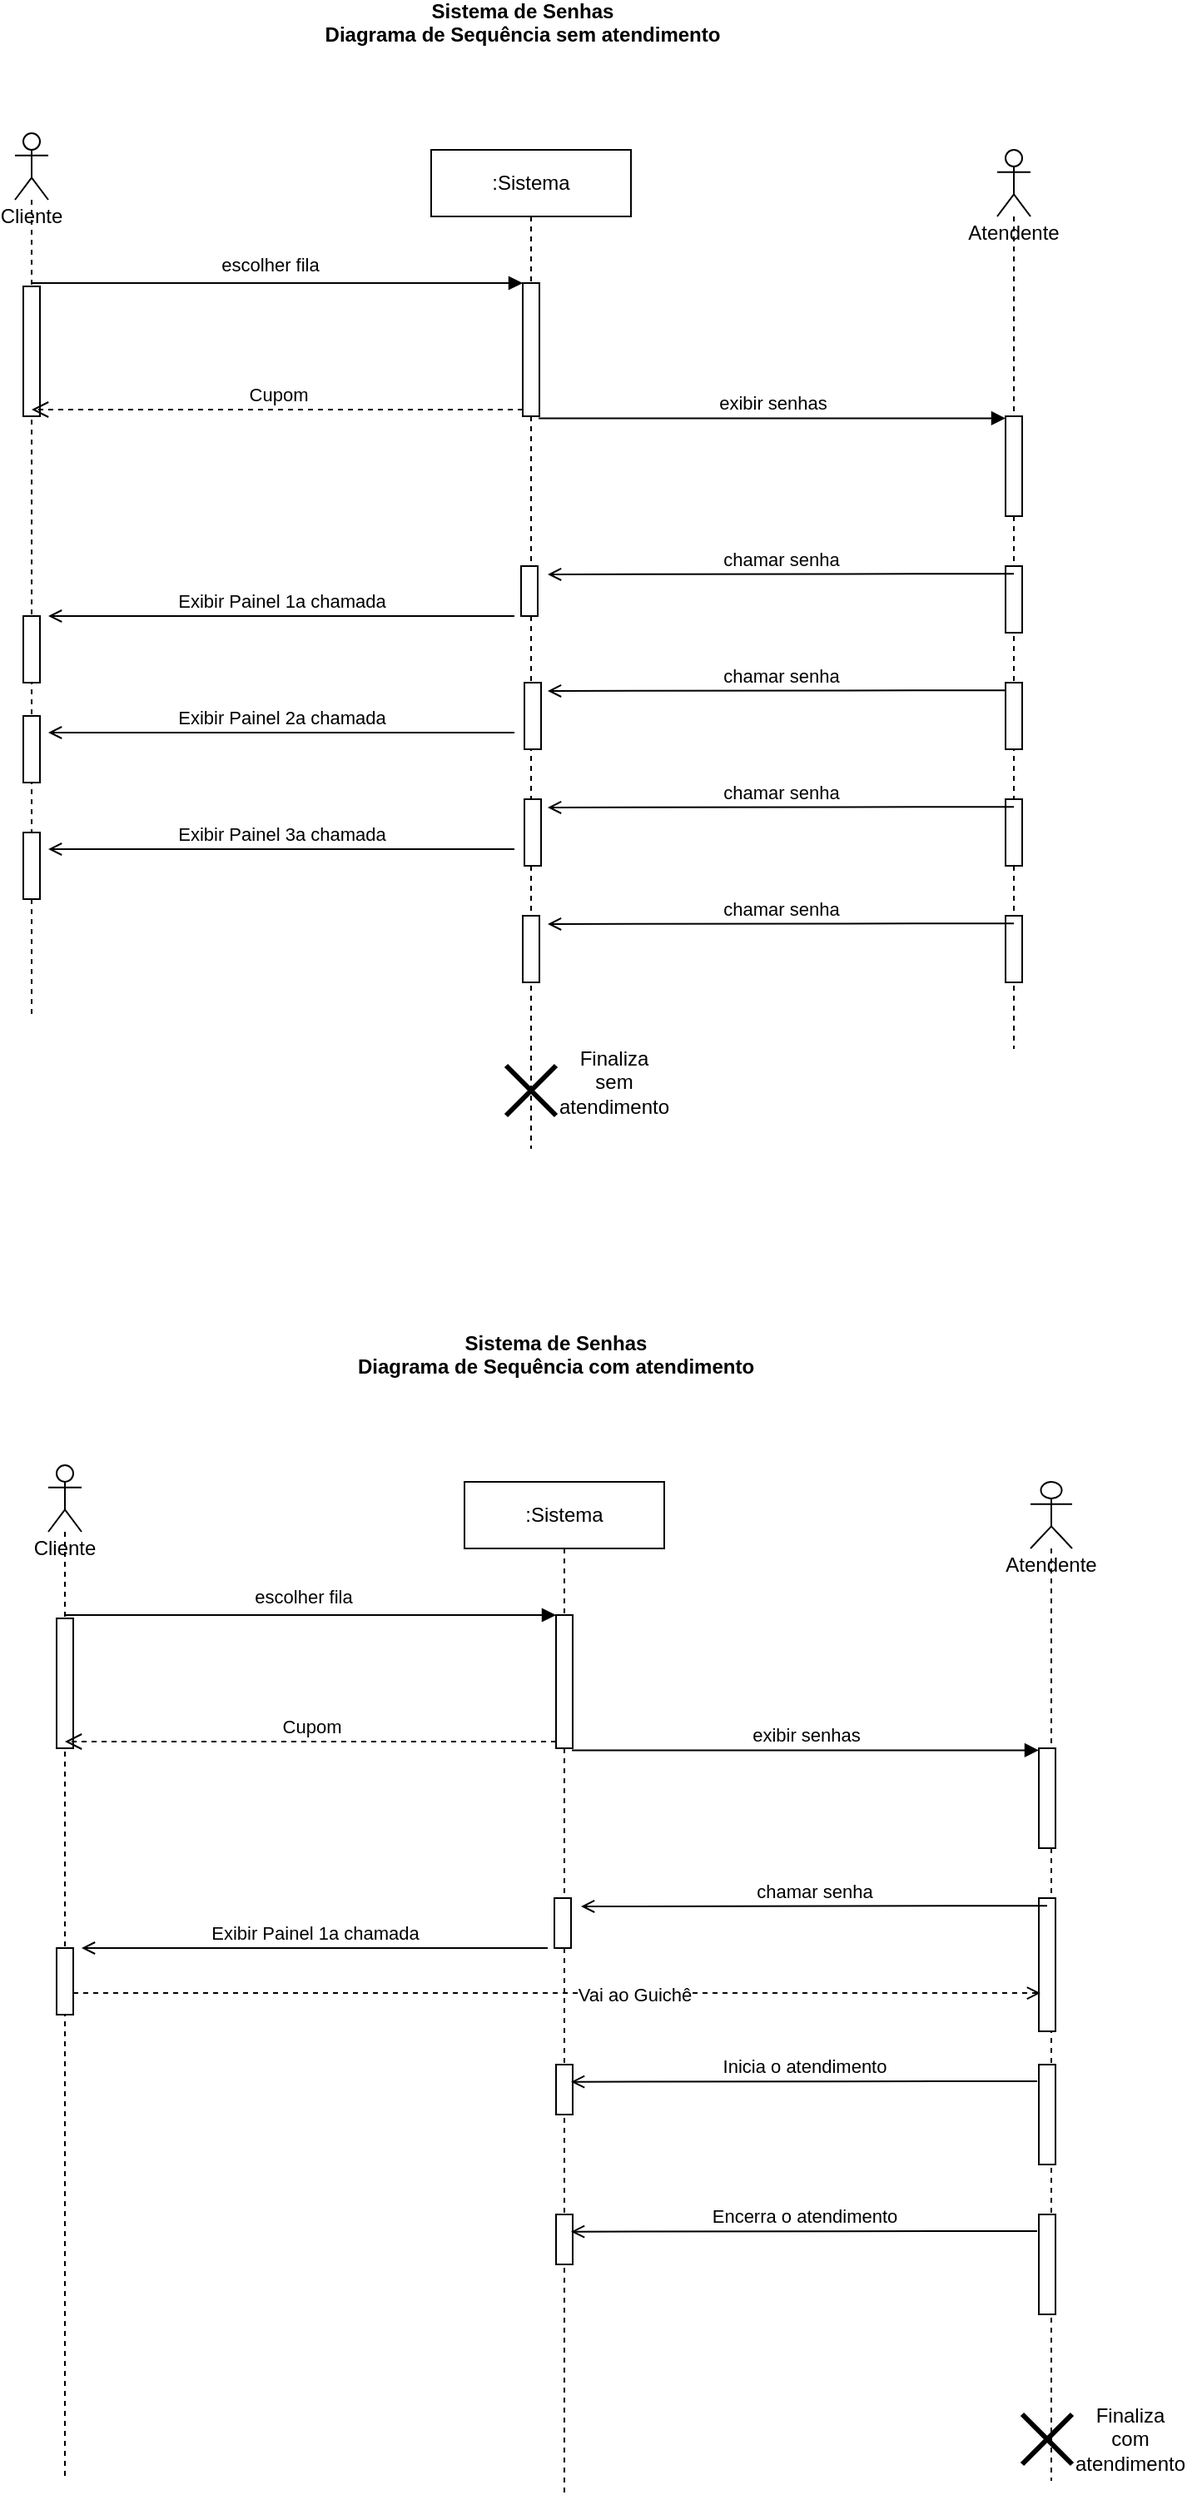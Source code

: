 <mxfile version="14.4.6" type="github"><diagram id="7jeqR_YzqMH_IuJySD4x" name="Page-1"><mxGraphModel dx="1381" dy="764" grid="1" gridSize="10" guides="1" tooltips="1" connect="1" arrows="1" fold="1" page="1" pageScale="1" pageWidth="827" pageHeight="1169" math="0" shadow="0"><root><mxCell id="0"/><mxCell id="1" parent="0"/><mxCell id="twbpketrFz4by-CX8msQ-35" value="Cliente" style="shape=umlLifeline;participant=umlActor;perimeter=lifelinePerimeter;whiteSpace=wrap;html=1;container=1;collapsible=0;recursiveResize=0;verticalAlign=top;spacingTop=36;outlineConnect=0;" vertex="1" parent="1"><mxGeometry x="120" y="110" width="20" height="530" as="geometry"/></mxCell><mxCell id="twbpketrFz4by-CX8msQ-36" value="" style="html=1;points=[];perimeter=orthogonalPerimeter;" vertex="1" parent="twbpketrFz4by-CX8msQ-35"><mxGeometry x="5" y="92" width="10" height="78" as="geometry"/></mxCell><mxCell id="twbpketrFz4by-CX8msQ-37" value="" style="html=1;points=[];perimeter=orthogonalPerimeter;" vertex="1" parent="twbpketrFz4by-CX8msQ-35"><mxGeometry x="5" y="290" width="10" height="40" as="geometry"/></mxCell><mxCell id="twbpketrFz4by-CX8msQ-60" value="" style="html=1;points=[];perimeter=orthogonalPerimeter;" vertex="1" parent="twbpketrFz4by-CX8msQ-35"><mxGeometry x="5" y="350" width="10" height="40" as="geometry"/></mxCell><mxCell id="twbpketrFz4by-CX8msQ-59" value="" style="html=1;points=[];perimeter=orthogonalPerimeter;" vertex="1" parent="twbpketrFz4by-CX8msQ-35"><mxGeometry x="5" y="420" width="10" height="40" as="geometry"/></mxCell><mxCell id="twbpketrFz4by-CX8msQ-38" value="Sistema de Senhas&#10;Diagrama de Sequência sem atendimento" style="text;align=center;fontStyle=1;verticalAlign=middle;spacingLeft=3;spacingRight=3;strokeColor=none;rotatable=0;points=[[0,0.5],[1,0.5]];portConstraint=eastwest;" vertex="1" parent="1"><mxGeometry x="190" y="30" width="470" height="26" as="geometry"/></mxCell><mxCell id="twbpketrFz4by-CX8msQ-39" value="Atendente" style="shape=umlLifeline;participant=umlActor;perimeter=lifelinePerimeter;whiteSpace=wrap;html=1;container=1;collapsible=0;recursiveResize=0;verticalAlign=top;spacingTop=36;outlineConnect=0;" vertex="1" parent="1"><mxGeometry x="710" y="120" width="20" height="540" as="geometry"/></mxCell><mxCell id="twbpketrFz4by-CX8msQ-40" value="" style="html=1;points=[];perimeter=orthogonalPerimeter;" vertex="1" parent="twbpketrFz4by-CX8msQ-39"><mxGeometry x="5" y="160" width="10" height="60" as="geometry"/></mxCell><mxCell id="twbpketrFz4by-CX8msQ-41" value="" style="html=1;points=[];perimeter=orthogonalPerimeter;" vertex="1" parent="twbpketrFz4by-CX8msQ-39"><mxGeometry x="5" y="250" width="10" height="40" as="geometry"/></mxCell><mxCell id="twbpketrFz4by-CX8msQ-55" value="" style="html=1;points=[];perimeter=orthogonalPerimeter;" vertex="1" parent="twbpketrFz4by-CX8msQ-39"><mxGeometry x="5" y="390" width="10" height="40" as="geometry"/></mxCell><mxCell id="twbpketrFz4by-CX8msQ-56" value="chamar senha" style="html=1;verticalAlign=bottom;endArrow=none;startArrow=open;startFill=0;endFill=0;" edge="1" parent="twbpketrFz4by-CX8msQ-39"><mxGeometry width="80" relative="1" as="geometry"><mxPoint x="-270" y="395" as="sourcePoint"/><mxPoint x="10" y="394.66" as="targetPoint"/><Array as="points"><mxPoint x="-40" y="394.66"/><mxPoint x="-20" y="394.66"/></Array></mxGeometry></mxCell><mxCell id="twbpketrFz4by-CX8msQ-57" value="Exibir Painel 3a chamada" style="html=1;verticalAlign=bottom;endArrow=none;startArrow=open;startFill=0;endFill=0;" edge="1" parent="twbpketrFz4by-CX8msQ-39"><mxGeometry width="80" relative="1" as="geometry"><mxPoint x="-570" y="420" as="sourcePoint"/><mxPoint x="-290" y="420" as="targetPoint"/><Array as="points"><mxPoint x="-321" y="420"/><mxPoint x="-301" y="420"/></Array></mxGeometry></mxCell><mxCell id="twbpketrFz4by-CX8msQ-53" value="chamar senha" style="html=1;verticalAlign=bottom;endArrow=none;startArrow=open;startFill=0;endFill=0;" edge="1" parent="twbpketrFz4by-CX8msQ-39"><mxGeometry width="80" relative="1" as="geometry"><mxPoint x="-270" y="325" as="sourcePoint"/><mxPoint x="10" y="324.66" as="targetPoint"/><Array as="points"><mxPoint x="-40" y="324.66"/><mxPoint x="-20" y="324.66"/></Array></mxGeometry></mxCell><mxCell id="twbpketrFz4by-CX8msQ-52" value="" style="html=1;points=[];perimeter=orthogonalPerimeter;" vertex="1" parent="twbpketrFz4by-CX8msQ-39"><mxGeometry x="5" y="320" width="10" height="40" as="geometry"/></mxCell><mxCell id="twbpketrFz4by-CX8msQ-54" value="Exibir Painel 2a chamada" style="html=1;verticalAlign=bottom;endArrow=none;startArrow=open;startFill=0;endFill=0;" edge="1" parent="twbpketrFz4by-CX8msQ-39"><mxGeometry width="80" relative="1" as="geometry"><mxPoint x="-570" y="350" as="sourcePoint"/><mxPoint x="-290" y="350" as="targetPoint"/><Array as="points"><mxPoint x="-321" y="350"/><mxPoint x="-301" y="350"/></Array></mxGeometry></mxCell><mxCell id="twbpketrFz4by-CX8msQ-70" value="" style="html=1;points=[];perimeter=orthogonalPerimeter;" vertex="1" parent="twbpketrFz4by-CX8msQ-39"><mxGeometry x="5" y="460" width="10" height="40" as="geometry"/></mxCell><mxCell id="twbpketrFz4by-CX8msQ-71" value="chamar senha" style="html=1;verticalAlign=bottom;endArrow=none;startArrow=open;startFill=0;endFill=0;" edge="1" parent="twbpketrFz4by-CX8msQ-39"><mxGeometry width="80" relative="1" as="geometry"><mxPoint x="-270" y="465" as="sourcePoint"/><mxPoint x="10" y="464.66" as="targetPoint"/><Array as="points"><mxPoint x="-40" y="464.66"/><mxPoint x="-20" y="464.66"/></Array></mxGeometry></mxCell><mxCell id="twbpketrFz4by-CX8msQ-42" value=":Sistema" style="shape=umlLifeline;perimeter=lifelinePerimeter;whiteSpace=wrap;html=1;container=1;collapsible=0;recursiveResize=0;outlineConnect=0;" vertex="1" parent="1"><mxGeometry x="370" y="120" width="120" height="600" as="geometry"/></mxCell><mxCell id="twbpketrFz4by-CX8msQ-43" value="" style="shape=umlDestroy;whiteSpace=wrap;html=1;strokeWidth=3;" vertex="1" parent="twbpketrFz4by-CX8msQ-42"><mxGeometry x="45" y="550" width="30" height="30" as="geometry"/></mxCell><mxCell id="twbpketrFz4by-CX8msQ-44" value="Finaliza sem atendimento" style="text;html=1;strokeColor=none;fillColor=none;align=center;verticalAlign=middle;whiteSpace=wrap;rounded=0;" vertex="1" parent="twbpketrFz4by-CX8msQ-42"><mxGeometry x="90" y="550" width="40" height="20" as="geometry"/></mxCell><mxCell id="twbpketrFz4by-CX8msQ-45" value="" style="html=1;points=[];perimeter=orthogonalPerimeter;" vertex="1" parent="twbpketrFz4by-CX8msQ-42"><mxGeometry x="55" y="80" width="10" height="80" as="geometry"/></mxCell><mxCell id="twbpketrFz4by-CX8msQ-61" value="" style="html=1;points=[];perimeter=orthogonalPerimeter;" vertex="1" parent="twbpketrFz4by-CX8msQ-42"><mxGeometry x="56" y="320" width="10" height="40" as="geometry"/></mxCell><mxCell id="twbpketrFz4by-CX8msQ-58" value="" style="html=1;points=[];perimeter=orthogonalPerimeter;" vertex="1" parent="twbpketrFz4by-CX8msQ-42"><mxGeometry x="56" y="390" width="10" height="40" as="geometry"/></mxCell><mxCell id="twbpketrFz4by-CX8msQ-72" value="" style="html=1;points=[];perimeter=orthogonalPerimeter;" vertex="1" parent="twbpketrFz4by-CX8msQ-42"><mxGeometry x="55" y="460" width="10" height="40" as="geometry"/></mxCell><mxCell id="twbpketrFz4by-CX8msQ-46" value="escolher fila" style="html=1;verticalAlign=bottom;endArrow=block;entryX=0;entryY=0;" edge="1" parent="1" source="twbpketrFz4by-CX8msQ-35" target="twbpketrFz4by-CX8msQ-45"><mxGeometry x="-0.029" y="2" relative="1" as="geometry"><mxPoint x="346" y="202" as="sourcePoint"/><mxPoint as="offset"/></mxGeometry></mxCell><mxCell id="twbpketrFz4by-CX8msQ-47" value="Cupom" style="html=1;verticalAlign=bottom;endArrow=open;dashed=1;endSize=8;exitX=0;exitY=0.95;" edge="1" parent="1" source="twbpketrFz4by-CX8msQ-45" target="twbpketrFz4by-CX8msQ-35"><mxGeometry relative="1" as="geometry"><mxPoint x="346" y="278" as="targetPoint"/></mxGeometry></mxCell><mxCell id="twbpketrFz4by-CX8msQ-48" value="exibir senhas" style="html=1;verticalAlign=bottom;startArrow=none;endArrow=block;startSize=8;exitX=0.952;exitY=1.015;exitDx=0;exitDy=0;exitPerimeter=0;startFill=0;" edge="1" parent="1" source="twbpketrFz4by-CX8msQ-45" target="twbpketrFz4by-CX8msQ-40"><mxGeometry relative="1" as="geometry"><mxPoint x="655" y="280" as="sourcePoint"/></mxGeometry></mxCell><mxCell id="twbpketrFz4by-CX8msQ-49" value="chamar senha" style="html=1;verticalAlign=bottom;endArrow=none;startArrow=open;startFill=0;endFill=0;" edge="1" parent="1"><mxGeometry width="80" relative="1" as="geometry"><mxPoint x="440" y="375" as="sourcePoint"/><mxPoint x="720" y="374.66" as="targetPoint"/><Array as="points"><mxPoint x="670" y="374.66"/><mxPoint x="690" y="374.66"/></Array></mxGeometry></mxCell><mxCell id="twbpketrFz4by-CX8msQ-50" value="Exibir Painel 1a chamada" style="html=1;verticalAlign=bottom;endArrow=none;startArrow=open;startFill=0;endFill=0;" edge="1" parent="1"><mxGeometry width="80" relative="1" as="geometry"><mxPoint x="140" y="400" as="sourcePoint"/><mxPoint x="420" y="400" as="targetPoint"/><Array as="points"><mxPoint x="389" y="400"/><mxPoint x="409" y="400"/></Array></mxGeometry></mxCell><mxCell id="twbpketrFz4by-CX8msQ-51" value="" style="html=1;points=[];perimeter=orthogonalPerimeter;" vertex="1" parent="1"><mxGeometry x="424" y="370" width="10" height="30" as="geometry"/></mxCell><mxCell id="twbpketrFz4by-CX8msQ-102" value="Cliente" style="shape=umlLifeline;participant=umlActor;perimeter=lifelinePerimeter;whiteSpace=wrap;html=1;container=1;collapsible=0;recursiveResize=0;verticalAlign=top;spacingTop=36;outlineConnect=0;" vertex="1" parent="1"><mxGeometry x="140" y="910" width="20" height="610" as="geometry"/></mxCell><mxCell id="twbpketrFz4by-CX8msQ-103" value="" style="html=1;points=[];perimeter=orthogonalPerimeter;" vertex="1" parent="twbpketrFz4by-CX8msQ-102"><mxGeometry x="5" y="92" width="10" height="78" as="geometry"/></mxCell><mxCell id="twbpketrFz4by-CX8msQ-104" value="" style="html=1;points=[];perimeter=orthogonalPerimeter;" vertex="1" parent="twbpketrFz4by-CX8msQ-102"><mxGeometry x="5" y="290" width="10" height="40" as="geometry"/></mxCell><mxCell id="twbpketrFz4by-CX8msQ-105" value="Sistema de Senhas&#10;Diagrama de Sequência com atendimento" style="text;align=center;fontStyle=1;verticalAlign=middle;spacingLeft=3;spacingRight=3;strokeColor=none;rotatable=0;points=[[0,0.5],[1,0.5]];portConstraint=eastwest;" vertex="1" parent="1"><mxGeometry x="210" y="830" width="470" height="26" as="geometry"/></mxCell><mxCell id="twbpketrFz4by-CX8msQ-106" value="Atendente" style="shape=umlLifeline;participant=umlActor;perimeter=lifelinePerimeter;whiteSpace=wrap;html=1;container=1;collapsible=0;recursiveResize=0;verticalAlign=top;spacingTop=36;outlineConnect=0;" vertex="1" parent="1"><mxGeometry x="730" y="920" width="25" height="600" as="geometry"/></mxCell><mxCell id="twbpketrFz4by-CX8msQ-107" value="" style="html=1;points=[];perimeter=orthogonalPerimeter;" vertex="1" parent="twbpketrFz4by-CX8msQ-106"><mxGeometry x="5" y="160" width="10" height="60" as="geometry"/></mxCell><mxCell id="twbpketrFz4by-CX8msQ-108" value="" style="html=1;points=[];perimeter=orthogonalPerimeter;" vertex="1" parent="twbpketrFz4by-CX8msQ-106"><mxGeometry x="5" y="250" width="10" height="80" as="geometry"/></mxCell><mxCell id="twbpketrFz4by-CX8msQ-123" value="" style="html=1;points=[];perimeter=orthogonalPerimeter;" vertex="1" parent="twbpketrFz4by-CX8msQ-106"><mxGeometry x="5" y="350" width="10" height="60" as="geometry"/></mxCell><mxCell id="twbpketrFz4by-CX8msQ-124" value="" style="html=1;points=[];perimeter=orthogonalPerimeter;" vertex="1" parent="twbpketrFz4by-CX8msQ-106"><mxGeometry x="5" y="440" width="10" height="60" as="geometry"/></mxCell><mxCell id="twbpketrFz4by-CX8msQ-110" value="" style="shape=umlDestroy;whiteSpace=wrap;html=1;strokeWidth=3;" vertex="1" parent="twbpketrFz4by-CX8msQ-106"><mxGeometry x="-5" y="560" width="30" height="30" as="geometry"/></mxCell><mxCell id="twbpketrFz4by-CX8msQ-109" value=":Sistema" style="shape=umlLifeline;perimeter=lifelinePerimeter;whiteSpace=wrap;html=1;container=1;collapsible=0;recursiveResize=0;outlineConnect=0;" vertex="1" parent="1"><mxGeometry x="390" y="920" width="120" height="610" as="geometry"/></mxCell><mxCell id="twbpketrFz4by-CX8msQ-112" value="" style="html=1;points=[];perimeter=orthogonalPerimeter;" vertex="1" parent="twbpketrFz4by-CX8msQ-109"><mxGeometry x="55" y="80" width="10" height="80" as="geometry"/></mxCell><mxCell id="twbpketrFz4by-CX8msQ-127" value="" style="html=1;points=[];perimeter=orthogonalPerimeter;" vertex="1" parent="twbpketrFz4by-CX8msQ-109"><mxGeometry x="55" y="350" width="10" height="30" as="geometry"/></mxCell><mxCell id="twbpketrFz4by-CX8msQ-128" value="" style="html=1;points=[];perimeter=orthogonalPerimeter;" vertex="1" parent="twbpketrFz4by-CX8msQ-109"><mxGeometry x="55" y="440" width="10" height="30" as="geometry"/></mxCell><mxCell id="twbpketrFz4by-CX8msQ-113" value="escolher fila" style="html=1;verticalAlign=bottom;endArrow=block;entryX=0;entryY=0;" edge="1" parent="1" source="twbpketrFz4by-CX8msQ-102" target="twbpketrFz4by-CX8msQ-112"><mxGeometry x="-0.029" y="2" relative="1" as="geometry"><mxPoint x="366" y="1002" as="sourcePoint"/><mxPoint as="offset"/></mxGeometry></mxCell><mxCell id="twbpketrFz4by-CX8msQ-114" value="Cupom" style="html=1;verticalAlign=bottom;endArrow=open;dashed=1;endSize=8;exitX=0;exitY=0.95;" edge="1" parent="1" source="twbpketrFz4by-CX8msQ-112" target="twbpketrFz4by-CX8msQ-102"><mxGeometry relative="1" as="geometry"><mxPoint x="366" y="1078" as="targetPoint"/></mxGeometry></mxCell><mxCell id="twbpketrFz4by-CX8msQ-115" value="exibir senhas" style="html=1;verticalAlign=bottom;startArrow=none;endArrow=block;startSize=8;exitX=0.952;exitY=1.015;exitDx=0;exitDy=0;exitPerimeter=0;startFill=0;" edge="1" parent="1" source="twbpketrFz4by-CX8msQ-112" target="twbpketrFz4by-CX8msQ-107"><mxGeometry relative="1" as="geometry"><mxPoint x="675" y="1080" as="sourcePoint"/></mxGeometry></mxCell><mxCell id="twbpketrFz4by-CX8msQ-116" value="chamar senha" style="html=1;verticalAlign=bottom;endArrow=none;startArrow=open;startFill=0;endFill=0;" edge="1" parent="1"><mxGeometry width="80" relative="1" as="geometry"><mxPoint x="460" y="1175" as="sourcePoint"/><mxPoint x="740" y="1174.66" as="targetPoint"/><Array as="points"><mxPoint x="690" y="1174.66"/><mxPoint x="710" y="1174.66"/></Array></mxGeometry></mxCell><mxCell id="twbpketrFz4by-CX8msQ-117" value="Exibir Painel 1a chamada" style="html=1;verticalAlign=bottom;endArrow=none;startArrow=open;startFill=0;endFill=0;" edge="1" parent="1"><mxGeometry width="80" relative="1" as="geometry"><mxPoint x="160" y="1200" as="sourcePoint"/><mxPoint x="440" y="1200" as="targetPoint"/><Array as="points"><mxPoint x="409" y="1200"/><mxPoint x="429" y="1200"/></Array></mxGeometry></mxCell><mxCell id="twbpketrFz4by-CX8msQ-118" value="" style="html=1;points=[];perimeter=orthogonalPerimeter;" vertex="1" parent="1"><mxGeometry x="444" y="1170" width="10" height="30" as="geometry"/></mxCell><mxCell id="twbpketrFz4by-CX8msQ-121" style="rounded=0;orthogonalLoop=1;jettySize=auto;html=1;entryX=0.1;entryY=0.713;entryDx=0;entryDy=0;entryPerimeter=0;endArrow=open;endFill=0;dashed=1;" edge="1" parent="1" source="twbpketrFz4by-CX8msQ-104" target="twbpketrFz4by-CX8msQ-108"><mxGeometry relative="1" as="geometry"/></mxCell><mxCell id="twbpketrFz4by-CX8msQ-122" value="Vai ao Guichê" style="edgeLabel;html=1;align=center;verticalAlign=middle;resizable=0;points=[];" vertex="1" connectable="0" parent="twbpketrFz4by-CX8msQ-121"><mxGeometry x="0.16" y="-1" relative="1" as="geometry"><mxPoint as="offset"/></mxGeometry></mxCell><mxCell id="twbpketrFz4by-CX8msQ-111" value="Finaliza com atendimento" style="text;html=1;strokeColor=none;fillColor=none;align=center;verticalAlign=middle;whiteSpace=wrap;rounded=0;" vertex="1" parent="1"><mxGeometry x="770" y="1485" width="40" height="20" as="geometry"/></mxCell><mxCell id="twbpketrFz4by-CX8msQ-125" value="Inicia o atendimento" style="html=1;verticalAlign=bottom;endArrow=none;startArrow=open;startFill=0;endFill=0;" edge="1" parent="1"><mxGeometry width="80" relative="1" as="geometry"><mxPoint x="454" y="1280.34" as="sourcePoint"/><mxPoint x="734" y="1280" as="targetPoint"/><Array as="points"><mxPoint x="684" y="1280"/><mxPoint x="704" y="1280"/></Array></mxGeometry></mxCell><mxCell id="twbpketrFz4by-CX8msQ-126" value="Encerra o atendimento" style="html=1;verticalAlign=bottom;endArrow=none;startArrow=open;startFill=0;endFill=0;" edge="1" parent="1"><mxGeometry width="80" relative="1" as="geometry"><mxPoint x="454" y="1370.34" as="sourcePoint"/><mxPoint x="734" y="1370" as="targetPoint"/><Array as="points"><mxPoint x="684" y="1370"/><mxPoint x="704" y="1370"/></Array></mxGeometry></mxCell></root></mxGraphModel></diagram></mxfile>